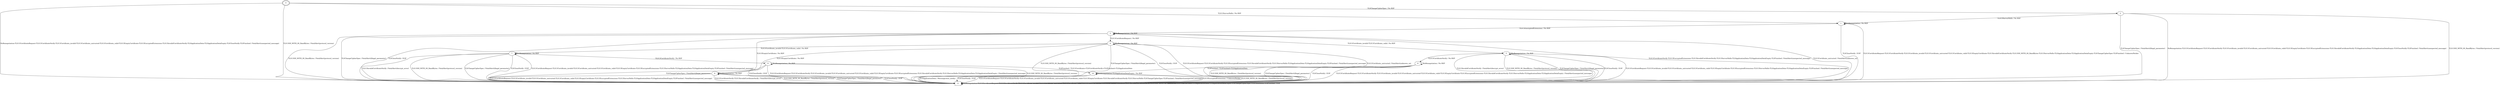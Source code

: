 digraph {
"0" [shape=doubleoctagon label=0];
"1" [shape=ellipse label=1];
"2" [shape=ellipse label=2];
"3" [shape=ellipse label=3];
"4" [shape=ellipse label=4];
"5" [shape=ellipse label=5];
"6" [shape=ellipse label=6];
"7" [shape=ellipse label=7];
"8" [shape=ellipse label=8];
"9" [shape=ellipse label=9];
"10" [shape=ellipse label=10];
"11" [shape=rectangle label=11];
"0" -> "11" [label="NoRenegotiation-TLS13CertificateRequest-TLS13CertificateVerify-TLS13Certificate_invalid-TLS13Certificate_untrusted-TLS13Certificate_valid-TLS13EmptyCertificate-TLS13EncryptedExtensions-TLS13InvalidCertificateVerify-TLSApplicationData-TLSApplicationDataEmpty-TLSCloseNotify-TLSFinished / FatalAlert(unexpected_message)"];
"0" -> "11" [label="TLS13SH_WITH_00_RandBytes / FatalAlert(protocol_version)"];
"0" -> "1" [label="TLS13ServerHello / No RSP"];
"0" -> "2" [label="TLSChangeCipherSpec / No RSP"];
"1" -> "1" [label="NoRenegotiation / No RSP"];
"1" -> "11" [label="TLS13CertificateRequest-TLS13CertificateVerify-TLS13Certificate_invalid-TLS13Certificate_untrusted-TLS13Certificate_valid-TLS13EmptyCertificate-TLS13InvalidCertificateVerify-TLS13SH_WITH_00_RandBytes-TLS13ServerHello-TLSApplicationData-TLSApplicationDataEmpty-TLSChangeCipherSpec-TLSFinished / UnknownPacket"];
"1" -> "3" [label="TLS13EncryptedExtensions / No RSP"];
"1" -> "11" [label="TLSCloseNotify / EOF"];
"2" -> "11" [label="NoRenegotiation-TLS13CertificateRequest-TLS13CertificateVerify-TLS13Certificate_invalid-TLS13Certificate_untrusted-TLS13Certificate_valid-TLS13EmptyCertificate-TLS13EncryptedExtensions-TLS13InvalidCertificateVerify-TLSApplicationData-TLSApplicationDataEmpty-TLSCloseNotify-TLSFinished / FatalAlert(unexpected_message)"];
"2" -> "11" [label="TLS13SH_WITH_00_RandBytes / FatalAlert(protocol_version)"];
"2" -> "1" [label="TLS13ServerHello / No RSP"];
"2" -> "11" [label="TLSChangeCipherSpec / FatalAlert(illegal_parameter)"];
"3" -> "3" [label="NoRenegotiation / No RSP"];
"3" -> "4" [label="TLS13CertificateRequest / No RSP"];
"3" -> "11" [label="TLS13CertificateVerify-TLS13EncryptedExtensions-TLS13InvalidCertificateVerify-TLS13ServerHello-TLSApplicationData-TLSApplicationDataEmpty-TLSFinished / FatalAlert(unexpected_message)"];
"3" -> "5" [label="TLS13Certificate_invalid-TLS13Certificate_valid / No RSP"];
"3" -> "11" [label="TLS13Certificate_untrusted / FatalAlert(unknown_ca)"];
"3" -> "6" [label="TLS13EmptyCertificate / No RSP"];
"3" -> "11" [label="TLS13SH_WITH_00_RandBytes / FatalAlert(protocol_version)"];
"3" -> "11" [label="TLSChangeCipherSpec / FatalAlert(illegal_parameter)"];
"3" -> "11" [label="TLSCloseNotify / EOF"];
"4" -> "4" [label="NoRenegotiation / No RSP"];
"4" -> "11" [label="TLS13CertificateRequest-TLS13CertificateVerify-TLS13EncryptedExtensions-TLS13InvalidCertificateVerify-TLS13ServerHello-TLSApplicationData-TLSApplicationDataEmpty-TLSFinished / FatalAlert(unexpected_message)"];
"4" -> "7" [label="TLS13Certificate_invalid-TLS13Certificate_valid / No RSP"];
"4" -> "11" [label="TLS13Certificate_untrusted / FatalAlert(unknown_ca)"];
"4" -> "6" [label="TLS13EmptyCertificate / No RSP"];
"4" -> "11" [label="TLS13SH_WITH_00_RandBytes / FatalAlert(protocol_version)"];
"4" -> "11" [label="TLSChangeCipherSpec / FatalAlert(illegal_parameter)"];
"4" -> "11" [label="TLSCloseNotify / EOF"];
"5" -> "5" [label="NoRenegotiation / No RSP"];
"5" -> "11" [label="TLS13CertificateRequest-TLS13Certificate_invalid-TLS13Certificate_untrusted-TLS13Certificate_valid-TLS13EmptyCertificate-TLS13EncryptedExtensions-TLS13ServerHello-TLSApplicationData-TLSApplicationDataEmpty-TLSFinished / FatalAlert(unexpected_message)"];
"5" -> "8" [label="TLS13CertificateVerify / No RSP"];
"5" -> "11" [label="TLS13InvalidCertificateVerify / FatalAlert(decrypt_error)"];
"5" -> "11" [label="TLS13SH_WITH_00_RandBytes / FatalAlert(protocol_version)"];
"5" -> "11" [label="TLSChangeCipherSpec / FatalAlert(illegal_parameter)"];
"5" -> "11" [label="TLSCloseNotify / EOF"];
"6" -> "6" [label="NoRenegotiation / No RSP"];
"6" -> "11" [label="TLS13CertificateRequest-TLS13Certificate_invalid-TLS13Certificate_untrusted-TLS13Certificate_valid-TLS13EmptyCertificate-TLS13EncryptedExtensions-TLS13ServerHello-TLSApplicationData-TLSApplicationDataEmpty-TLSFinished / FatalAlert(unexpected_message)"];
"6" -> "11" [label="TLS13CertificateVerify-TLS13InvalidCertificateVerify / FatalAlert(decrypt_error)"];
"6" -> "11" [label="TLS13SH_WITH_00_RandBytes / FatalAlert(protocol_version)"];
"6" -> "11" [label="TLSChangeCipherSpec / FatalAlert(illegal_parameter)"];
"6" -> "11" [label="TLSCloseNotify / EOF"];
"7" -> "7" [label="NoRenegotiation / No RSP"];
"7" -> "11" [label="TLS13CertificateRequest-TLS13Certificate_invalid-TLS13Certificate_untrusted-TLS13Certificate_valid-TLS13EmptyCertificate-TLS13EncryptedExtensions-TLS13ServerHello-TLSApplicationData-TLSApplicationDataEmpty-TLSFinished / FatalAlert(unexpected_message)"];
"7" -> "9" [label="TLS13CertificateVerify / No RSP"];
"7" -> "11" [label="TLS13InvalidCertificateVerify / FatalAlert(decrypt_error)"];
"7" -> "11" [label="TLS13SH_WITH_00_RandBytes / FatalAlert(protocol_version)"];
"7" -> "11" [label="TLSChangeCipherSpec / FatalAlert(illegal_parameter)"];
"7" -> "11" [label="TLSCloseNotify / EOF"];
"8" -> "8" [label="NoRenegotiation / No RSP"];
"8" -> "11" [label="TLS13CertificateRequest-TLS13CertificateVerify-TLS13Certificate_invalid-TLS13Certificate_untrusted-TLS13Certificate_valid-TLS13EmptyCertificate-TLS13EncryptedExtensions-TLS13InvalidCertificateVerify-TLS13ServerHello-TLSApplicationData-TLSApplicationDataEmpty / FatalAlert(unexpected_message)"];
"8" -> "11" [label="TLS13SH_WITH_00_RandBytes / FatalAlert(protocol_version)"];
"8" -> "11" [label="TLSChangeCipherSpec / FatalAlert(illegal_parameter)"];
"8" -> "11" [label="TLSCloseNotify / EOF"];
"8" -> "10" [label="TLSFinished / TLSFinished+TLSApplicationData"];
"9" -> "9" [label="NoRenegotiation / No RSP"];
"9" -> "11" [label="TLS13CertificateRequest-TLS13CertificateVerify-TLS13Certificate_invalid-TLS13Certificate_untrusted-TLS13Certificate_valid-TLS13EmptyCertificate-TLS13EncryptedExtensions-TLS13InvalidCertificateVerify-TLS13ServerHello-TLSApplicationData-TLSApplicationDataEmpty / FatalAlert(unexpected_message)"];
"9" -> "11" [label="TLS13SH_WITH_00_RandBytes / FatalAlert(protocol_version)"];
"9" -> "11" [label="TLSChangeCipherSpec / FatalAlert(illegal_parameter)"];
"9" -> "11" [label="TLSCloseNotify / EOF"];
"9" -> "10" [label="TLSFinished / TLS13Certificate+TLSCertificateVerify+TLSFinished+TLSApplicationData"];
"10" -> "10" [label="NoRenegotiation-TLSApplicationDataEmpty / No RSP"];
"10" -> "11" [label="TLS13CertificateRequest-TLS13CertificateVerify-TLS13Certificate_invalid-TLS13Certificate_untrusted-TLS13Certificate_valid-TLS13EmptyCertificate-TLS13InvalidCertificateVerify-TLS13ServerHello-TLSChangeCipherSpec-TLSFinished / FatalAlert(unexpected_message)"];
"10" -> "11" [label="TLS13EncryptedExtensions / UnknownPacket"];
"10" -> "11" [label="TLS13SH_WITH_00_RandBytes / FatalAlert(protocol_version)"];
"10" -> "11" [label="TLSApplicationData / Warning(close_notify)"];
"10" -> "11" [label="TLSCloseNotify / EOF"];
"11" -> "11" [label="NoRenegotiation-TLS13CertificateRequest-TLS13CertificateVerify-TLS13Certificate_invalid-TLS13Certificate_untrusted-TLS13Certificate_valid-TLS13EmptyCertificate-TLS13EncryptedExtensions-TLS13InvalidCertificateVerify-TLS13SH_WITH_00_RandBytes-TLS13ServerHello-TLSApplicationData-TLSApplicationDataEmpty-TLSChangeCipherSpec-TLSCloseNotify-TLSFinished / EOF"];
}
